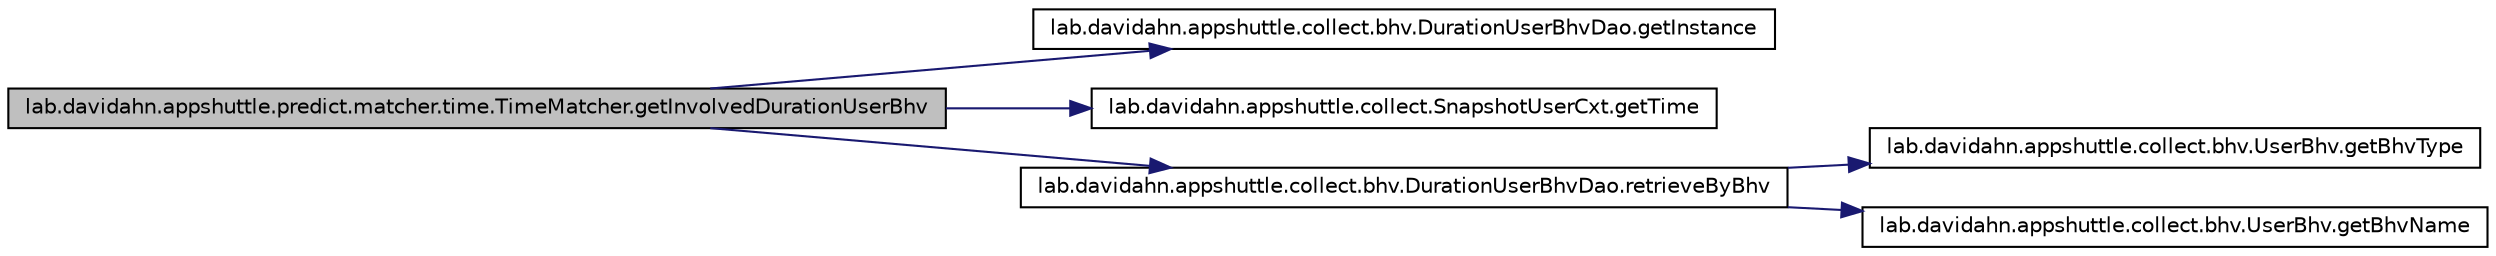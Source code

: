 digraph G
{
 // INTERACTIVE_SVG=YES
  edge [fontname="Helvetica",fontsize="10",labelfontname="Helvetica",labelfontsize="10"];
  node [fontname="Helvetica",fontsize="10",shape=record];
  rankdir="LR";
  Node1 [label="lab.davidahn.appshuttle.predict.matcher.time.TimeMatcher.getInvolvedDurationUserBhv",height=0.2,width=0.4,color="black", fillcolor="grey75", style="filled" fontcolor="black"];
  Node1 -> Node2 [color="midnightblue",fontsize="10",style="solid",fontname="Helvetica"];
  Node2 [label="lab.davidahn.appshuttle.collect.bhv.DurationUserBhvDao.getInstance",height=0.2,width=0.4,color="black", fillcolor="white", style="filled",URL="$classlab_1_1davidahn_1_1appshuttle_1_1collect_1_1bhv_1_1_duration_user_bhv_dao.html#a48dc3a542af6ad8c5c4862aadca5444a"];
  Node1 -> Node3 [color="midnightblue",fontsize="10",style="solid",fontname="Helvetica"];
  Node3 [label="lab.davidahn.appshuttle.collect.SnapshotUserCxt.getTime",height=0.2,width=0.4,color="black", fillcolor="white", style="filled",URL="$classlab_1_1davidahn_1_1appshuttle_1_1collect_1_1_snapshot_user_cxt.html#a0641846d7e2540996053bbde0e797976"];
  Node1 -> Node4 [color="midnightblue",fontsize="10",style="solid",fontname="Helvetica"];
  Node4 [label="lab.davidahn.appshuttle.collect.bhv.DurationUserBhvDao.retrieveByBhv",height=0.2,width=0.4,color="black", fillcolor="white", style="filled",URL="$classlab_1_1davidahn_1_1appshuttle_1_1collect_1_1bhv_1_1_duration_user_bhv_dao.html#a57f7c7cc2c499dff99f46d365eecf6e6"];
  Node4 -> Node5 [color="midnightblue",fontsize="10",style="solid",fontname="Helvetica"];
  Node5 [label="lab.davidahn.appshuttle.collect.bhv.UserBhv.getBhvType",height=0.2,width=0.4,color="black", fillcolor="white", style="filled",URL="$interfacelab_1_1davidahn_1_1appshuttle_1_1collect_1_1bhv_1_1_user_bhv.html#aa40041afff60cca4cb2b7351bc4614bb"];
  Node4 -> Node6 [color="midnightblue",fontsize="10",style="solid",fontname="Helvetica"];
  Node6 [label="lab.davidahn.appshuttle.collect.bhv.UserBhv.getBhvName",height=0.2,width=0.4,color="black", fillcolor="white", style="filled",URL="$interfacelab_1_1davidahn_1_1appshuttle_1_1collect_1_1bhv_1_1_user_bhv.html#a16c8cfa47dc39ba10e931c730295a3f3"];
}
